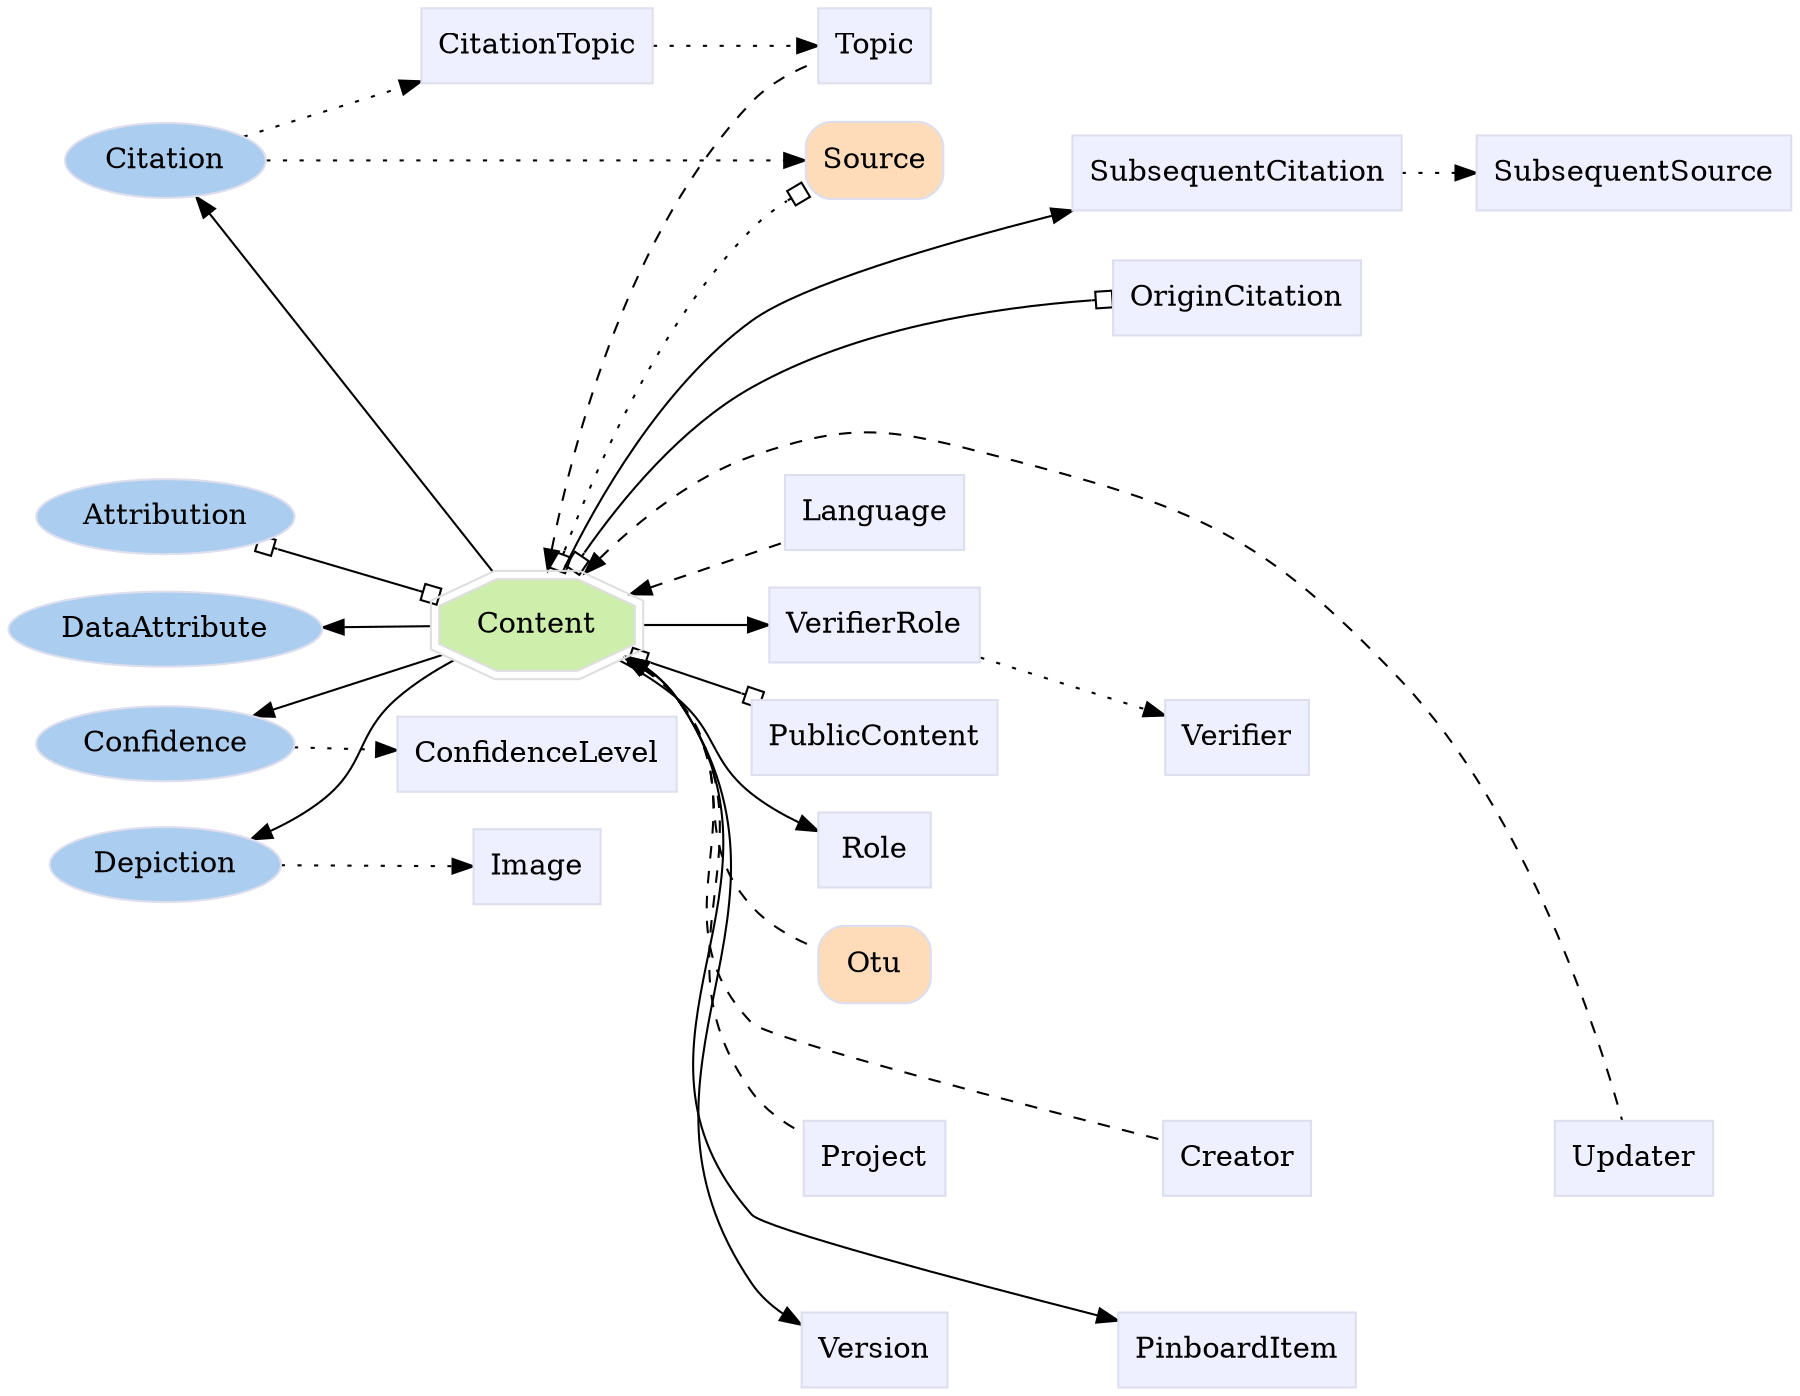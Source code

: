 digraph Content {
	graph [bb="0,0,703.29,662",
		label="",
		outputorder=edgesfirst,
		rankdir=LR
	];
	node [label="\N"];
	subgraph annotator_cluster {
		graph [rank=min];
		Citation	[color="#dddeee",
			fillcolor="#abcdef",
			group=annotator,
			height=0.5,
			href="/develop/Data/models.html#citation",
			label=Citation,
			pos="59.145,589",
			shape=oval,
			style=filled,
			target=_top,
			width=1.0832];
		Confidence	[color="#dddeee",
			fillcolor="#abcdef",
			group=annotator,
			height=0.5,
			href="/develop/Data/models.html#confidence",
			label=Confidence,
			pos="59.145,309",
			shape=oval,
			style=filled,
			target=_top,
			width=1.4082];
		DataAttribute	[color="#dddeee",
			fillcolor="#abcdef",
			group=annotator,
			height=0.5,
			href="/develop/Data/models.html#data-attribute",
			label=DataAttribute,
			pos="59.145,364",
			shape=oval,
			style=filled,
			target=_top,
			width=1.6429];
		Depiction	[color="#dddeee",
			fillcolor="#abcdef",
			group=annotator,
			height=0.5,
			href="/develop/Data/models.html#depiction",
			label=Depiction,
			pos="59.145,255",
			shape=oval,
			style=filled,
			target=_top,
			width=1.2638];
		Attribution	[color="#dddeee",
			fillcolor="#abcdef",
			group=annotator,
			height=0.5,
			href="/develop/Data/models.html#attribution",
			label=Attribution,
			pos="59.145,418",
			shape=oval,
			style=filled,
			target=_top,
			width=1.3902];
	}
	subgraph core {
		Source	[color="#dddeee",
			fillcolor="#fedcba",
			group=core,
			height=0.51389,
			href="/develop/Data/models.html#source",
			label=Source,
			pos="346.29,589",
			shape=Mrecord,
			style=filled,
			target=_top,
			width=0.75];
		Otu	[color="#dddeee",
			fillcolor="#fedcba",
			group=core,
			height=0.51389,
			href="/develop/Data/models.html#otu",
			label=Otu,
			pos="346.29,203",
			shape=Mrecord,
			style=filled,
			target=_top,
			width=0.75];
	}
	subgraph supporting {
		Content	[color="#dedede",
			fillcolor="#cdefab",
			group=target,
			height=0.61111,
			href="/develop/Data/models.html#content",
			label=Content,
			pos="208.79,366",
			shape=doubleoctagon,
			style=filled,
			target=_top,
			width=1.2641];
		CitationTopic	[color="#dddeee",
			fillcolor="#eeefff",
			group=supporting,
			height=0.5,
			href="/develop/Data/models.html#citation-topic",
			label=CitationTopic,
			pos="208.79,644",
			shape=box,
			style=filled,
			target=_top,
			width=1.2778];
		ConfidenceLevel	[color="#dddeee",
			fillcolor="#eeefff",
			group=supporting,
			height=0.5,
			href="/develop/Data/models.html#confidence-level",
			label=ConfidenceLevel,
			pos="208.79,308",
			shape=box,
			style=filled,
			target=_top,
			width=1.5139];
		Image	[color="#dddeee",
			fillcolor="#eeefff",
			group=supporting,
			height=0.5,
			href="/develop/Data/models.html#image",
			label=Image,
			pos="208.79,254",
			shape=box,
			style=filled,
			target=_top,
			width=0.75];
		PinboardItem	[color="#dddeee",
			fillcolor="#eeefff",
			group=supporting,
			height=0.5,
			href="/develop/Data/models.html#pinboard-item",
			label=PinboardItem,
			pos="490.29,18",
			shape=box,
			style=filled,
			target=_top,
			width=1.2639];
		Role	[color="#dddeee",
			fillcolor="#eeefff",
			group=supporting,
			height=0.5,
			href="/develop/Data/models.html#role",
			label=Role,
			pos="346.29,258",
			shape=box,
			style=filled,
			target=_top,
			width=0.75];
		SubsequentCitation	[color="#dddeee",
			fillcolor="#eeefff",
			group=supporting,
			height=0.5,
			href="/develop/Data/models.html#subsequent-citation",
			label=SubsequentCitation,
			pos="490.29,583",
			shape=box,
			style=filled,
			target=_top,
			width=1.6944];
		SubsequentSource	[color="#dddeee",
			fillcolor="#eeefff",
			group=supporting,
			height=0.5,
			href="/develop/Data/models.html#subsequent-source",
			label=SubsequentSource,
			pos="645.29,583",
			shape=box,
			style=filled,
			target=_top,
			width=1.6111];
		Topic	[color="#dddeee",
			fillcolor="#eeefff",
			group=supporting,
			height=0.5,
			href="/develop/Data/models.html#topic",
			label=Topic,
			pos="346.29,644",
			shape=box,
			style=filled,
			target=_top,
			width=0.75];
		VerifierRole	[color="#dddeee",
			fillcolor="#eeefff",
			group=supporting,
			height=0.5,
			href="/develop/Data/models.html#verifier-role",
			label=VerifierRole,
			pos="346.29,366",
			shape=box,
			style=filled,
			target=_top,
			width=1.1528];
		Verifier	[color="#dddeee",
			fillcolor="#eeefff",
			group=supporting,
			height=0.5,
			href="/develop/Data/models.html#verifier",
			label=Verifier,
			pos="490.29,312",
			shape=box,
			style=filled,
			target=_top,
			width=0.79167];
		Version	[color="#dddeee",
			fillcolor="#eeefff",
			group=supporting,
			height=0.5,
			href="/develop/Data/models.html#version",
			label=Version,
			pos="346.29,18",
			shape=box,
			style=filled,
			target=_top,
			width=0.80556];
		Creator	[color="#dddeee",
			fillcolor="#eeefff",
			group=supporting,
			height=0.5,
			href="/develop/Data/models.html#creator",
			label=Creator,
			pos="490.29,110",
			shape=box,
			style=filled,
			target=_top,
			width=0.79167];
		Language	[color="#dddeee",
			fillcolor="#eeefff",
			group=supporting,
			height=0.5,
			href="/develop/Data/models.html#language",
			label=Language,
			pos="346.29,420",
			shape=box,
			style=filled,
			target=_top,
			width=0.97222];
		Project	[color="#dddeee",
			fillcolor="#eeefff",
			group=supporting,
			height=0.5,
			href="/develop/Data/models.html#project",
			label=Project,
			pos="346.29,110",
			shape=box,
			style=filled,
			target=_top,
			width=0.76389];
		Updater	[color="#dddeee",
			fillcolor="#eeefff",
			group=supporting,
			height=0.5,
			href="/develop/Data/models.html#updater",
			label=Updater,
			pos="645.29,110",
			shape=box,
			style=filled,
			target=_top,
			width=0.83333];
		OriginCitation	[color="#dddeee",
			fillcolor="#eeefff",
			group=supporting,
			height=0.5,
			href="/develop/Data/models.html#origin-citation",
			label=OriginCitation,
			pos="490.29,523",
			shape=box,
			style=filled,
			target=_top,
			width=1.3194];
		PublicContent	[color="#dddeee",
			fillcolor="#eeefff",
			group=supporting,
			height=0.5,
			href="/develop/Data/models.html#public-content",
			label=PublicContent,
			pos="346.29,312",
			shape=box,
			style=filled,
			target=_top,
			width=1.3056];
	}
	Citation -> Source	[pos="e,319.21,589 98.305,589 153.51,589 254.93,589 309.04,589",
		style=dotted];
	Citation -> CitationTopic	[pos="e,162.53,627.14 90.023,600.13 108.07,606.85 131.63,615.63 152.93,623.56",
		style=dotted];
	Confidence -> ConfidenceLevel	[pos="e,154.06,308.36 110.13,308.66 120.96,308.59 132.55,308.51 143.82,308.43",
		style=dotted];
	Depiction -> Image	[pos="e,181.7,254.18 104.84,254.7 126.24,254.55 151.52,254.38 171.67,254.24",
		style=dotted];
	Source -> SubsequentCitation	[pos="e,429.24,585.54 373.33,587.9 386.33,587.35 402.74,586.66 419.09,585.97",
		style=invis];
	Source -> OriginCitation	[pos="e,450.55,541 373.33,576.89 392.33,568.06 418.63,555.84 441.38,545.27",
		style=invis];
	Content -> Citation	[pos="e,71.485,571.87 193.2,388.04 165.69,429.59 106.29,519.3 77.074,563.43"];
	Content -> Confidence	[pos="e,94.017,322.08 171.75,352.09 151.12,344.12 125.08,334.07 103.35,325.68"];
	Content -> DataAttribute	[pos="e,118.5,364.79 163.07,365.39 152.21,365.25 140.36,365.09 128.68,364.93"];
	Content -> Depiction	[pos="e,93.667,266.85 175.61,350.49 168.16,346.07 160.58,340.85 154.29,335 133.45,315.6 139.99,300.44 118.29,282 113.67,278.08 108.39,\
274.6 102.93,271.56"];
	Content -> Attribution	[arrowhead=obox,
		arrowtail=obox,
		dir=both,
		pos="s,170.39,379.17 e,95.509,405.54 160.78,382.56 142.97,388.83 122.74,395.95 105.12,402.16"];
	Content -> Source	[arrowhead=obox,
		arrowtail=obox,
		dir=both,
		pos="s,216.19,388.25 e,319.01,573.6 219.22,397.78 232.29,437.92 258.96,507.57 299.29,556 302.66,560.05 306.64,563.85 310.82,567.33",
		style=dotted];
	Content -> Otu	[dir=back,
		pos="s,243.69,351.25 251.98,345.64 256.16,342.48 260.04,338.94 263.29,335 294.4,297.26 268.59,269.08 299.29,231 304.57,224.45 311.82,\
219.04 319.01,214.79",
		style=dashed];
	Content -> PinboardItem	[pos="e,444.43,30.673 244.9,351.78 251.98,347.39 258.66,341.85 263.29,335 326.59,241.23 227.14,170.15 299.29,83 308.29,72.129 381.92,49.006 \
434.82,33.479"];
	Content -> Role	[pos="e,319.16,270.81 241.86,350.36 249.31,345.95 256.92,340.77 263.29,335 283.59,316.62 279.05,303.44 299.29,285 302.69,281.9 306.51,\
278.99 310.45,276.3"];
	Content -> SubsequentCitation	[pos="e,428.89,570.85 218.02,388.05 230.81,419.51 258.34,477.2 299.29,511 333.63,539.34 380.29,557.24 418.78,568.1"];
	Content -> Topic	[dir=back,
		pos="s,212.55,388.3 214.12,398.51 222.43,450.02 244.91,551.28 299.29,617 304.6,623.42 311.87,628.66 319.05,632.76",
		style=dashed];
	Content -> VerifierRole	[pos="e,304.71,366 254.53,366 267.31,366 281.32,366 294.43,366"];
	Content -> Version	[pos="e,317.11,32.124 244.98,351.83 252.06,347.44 258.72,341.89 263.29,335 333.86,228.6 233.18,159.22 299.29,50 301.86,45.75 305.24,41.923 \
309,38.518"];
	Content -> Creator	[dir=back,
		pos="s,244.5,351.5 252.9,345.62 256.81,342.49 260.38,338.96 263.29,335 306.44,276.25 250.61,229.25 299.29,175 310.46,162.54 411.75,132.21 \
461.7,117.82",
		style=dashed];
	Content -> Language	[dir=back,
		pos="s,245.39,380.19 254.7,383.9 272.99,391.19 293.8,399.48 310.86,406.28",
		style=dashed];
	Content -> Project	[dir=back,
		pos="s,244.69,351.63 253.05,345.73 256.93,342.57 260.46,339.01 263.29,335 313.63,263.73 251.93,215.29 299.29,142 304.04,134.65 311.14,\
128.51 318.34,123.64",
		style=dashed];
	Content -> Updater	[dir=back,
		pos="s,226.13,388.04 232.64,395.75 248.92,414.37 272.6,436.71 299.29,447 338.27,462.02 353.38,459.34 393.29,447 474.56,421.88 497.9,405.22 \
551.29,339 605.29,272.02 631.75,169.49 640.69,128.18",
		style=dashed];
	Content -> OriginCitation	[arrowhead=obox,
		arrowtail=obox,
		dir=both,
		pos="s,221.06,388.21 e,442.61,521.12 226.07,397 241.45,423.17 266.95,459.55 299.29,480 339.39,505.36 392.6,515.84 432.51,520.13"];
	Content -> PublicContent	[arrowhead=obox,
		arrowtail=obox,
		dir=both,
		pos="s,245.39,351.81 e,299.96,330.06 254.69,348.11 266.17,343.53 278.64,338.56 290.56,333.81"];
	CitationTopic -> Topic	[pos="e,318.93,644 254.91,644 272.34,644 292.03,644 308.57,644",
		style=dotted];
	Role -> Verifier	[pos="e,461.47,301.42 373.33,267.9 395.39,276.29 427.27,288.42 452.03,297.83",
		style=invis];
	SubsequentCitation -> SubsequentSource	[pos="e,586.93,583 551.32,583 559.65,583 568.26,583 576.72,583",
		style=dotted];
	VerifierRole -> Verifier	[pos="e,461.64,322.52 387.98,350.53 408.17,342.85 432.39,333.64 452.08,326.15",
		style=dotted];
	Version -> PinboardItem	[pos="e,444.52,18 375.34,18 392.22,18 414.27,18 434.47,18",
		style=invis];
	Creator -> Updater	[pos="e,615.23,110 519,110 543.02,110 578.06,110 604.98,110",
		style=invis];
	Project -> Creator	[pos="e,461.73,110 374,110 395.93,110 427.25,110 451.72,110",
		style=invis];
}
